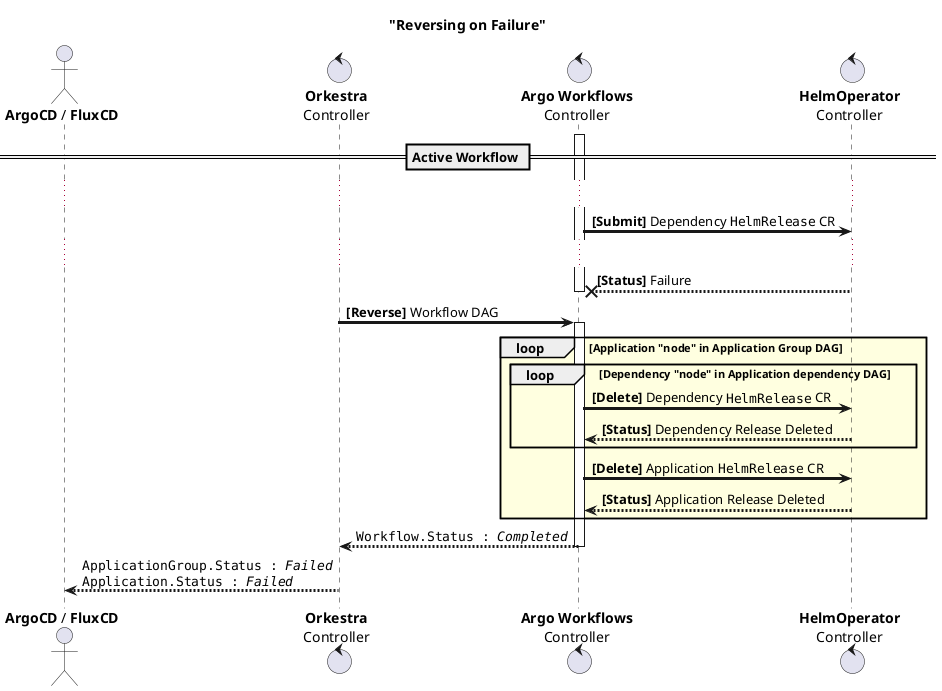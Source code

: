 @startuml

title ""Reversing on Failure""

' skinparams
skinparam sequenceArrowThickness 3

' define all participants
actor admin as "**ArgoCD** / **FluxCD**"
control orkestra as "**Orkestra**\nController"
control argo as "**Argo Workflows**\nController"
control helmop as "**HelmOperator**\nController"

activate argo
== Active Workflow ==
...


argo -> helmop:**[Submit]** Dependency ""HelmRelease"" CR
...
helmop --X argo:**[Status]** Failure
deactivate argo

orkestra -> argo: **[Reverse]** Workflow DAG
activate argo
    loop #lightyellow Application "node" in Application Group DAG
        'Each dependency in Application dependency DAG
        loop #lightyellow Dependency "node" in Application dependency DAG
            argo -> helmop:**[Delete]** Dependency ""HelmRelease"" CR
            helmop --> argo:**[Status]** Dependency Release Deleted
        end loop
        argo ->helmop : **[Delete]** Application ""HelmRelease"" CR
        helmop --> argo:**[Status]** Application Release Deleted
    end loop
return ""Workflow.Status : //Completed//""
orkestra --> admin : ""ApplicationGroup.Status : //Failed//""\n""Application.Status : //Failed//""
@enduml